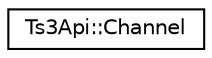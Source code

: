 digraph "Graficzna hierarchia klas"
{
  edge [fontname="Helvetica",fontsize="10",labelfontname="Helvetica",labelfontsize="10"];
  node [fontname="Helvetica",fontsize="10",shape=record];
  rankdir="LR";
  Node1 [label="Ts3Api::Channel",height=0.2,width=0.4,color="black", fillcolor="white", style="filled",URL="$class_ts3_api_1_1_channel.html"];
}

